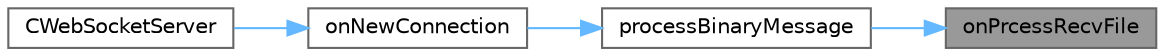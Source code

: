 digraph "onPrcessRecvFile"
{
 // LATEX_PDF_SIZE
  bgcolor="transparent";
  edge [fontname=Helvetica,fontsize=10,labelfontname=Helvetica,labelfontsize=10];
  node [fontname=Helvetica,fontsize=10,shape=box,height=0.2,width=0.4];
  rankdir="RL";
  Node1 [id="Node000001",label="onPrcessRecvFile",height=0.2,width=0.4,color="gray40", fillcolor="grey60", style="filled", fontcolor="black",tooltip="处理文件接收"];
  Node1 -> Node2 [id="edge1_Node000001_Node000002",dir="back",color="steelblue1",style="solid",tooltip=" "];
  Node2 [id="Node000002",label="processBinaryMessage",height=0.2,width=0.4,color="grey40", fillcolor="white", style="filled",URL="$class_c_web_socket_server.html#a140441ea1bea9fc0e02b717da2ec0b09",tooltip="新的二进制数据消息到达"];
  Node2 -> Node3 [id="edge2_Node000002_Node000003",dir="back",color="steelblue1",style="solid",tooltip=" "];
  Node3 [id="Node000003",label="onNewConnection",height=0.2,width=0.4,color="grey40", fillcolor="white", style="filled",URL="$class_c_web_socket_server.html#ac483b966f5e7e55da415fb1ec8a7fdfa",tooltip="一个新的连接到达"];
  Node3 -> Node4 [id="edge3_Node000003_Node000004",dir="back",color="steelblue1",style="solid",tooltip=" "];
  Node4 [id="Node000004",label="CWebSocketServer",height=0.2,width=0.4,color="grey40", fillcolor="white", style="filled",URL="$class_c_web_socket_server.html#a1b8dbffb4778552f357463225f12a918",tooltip=" "];
}
